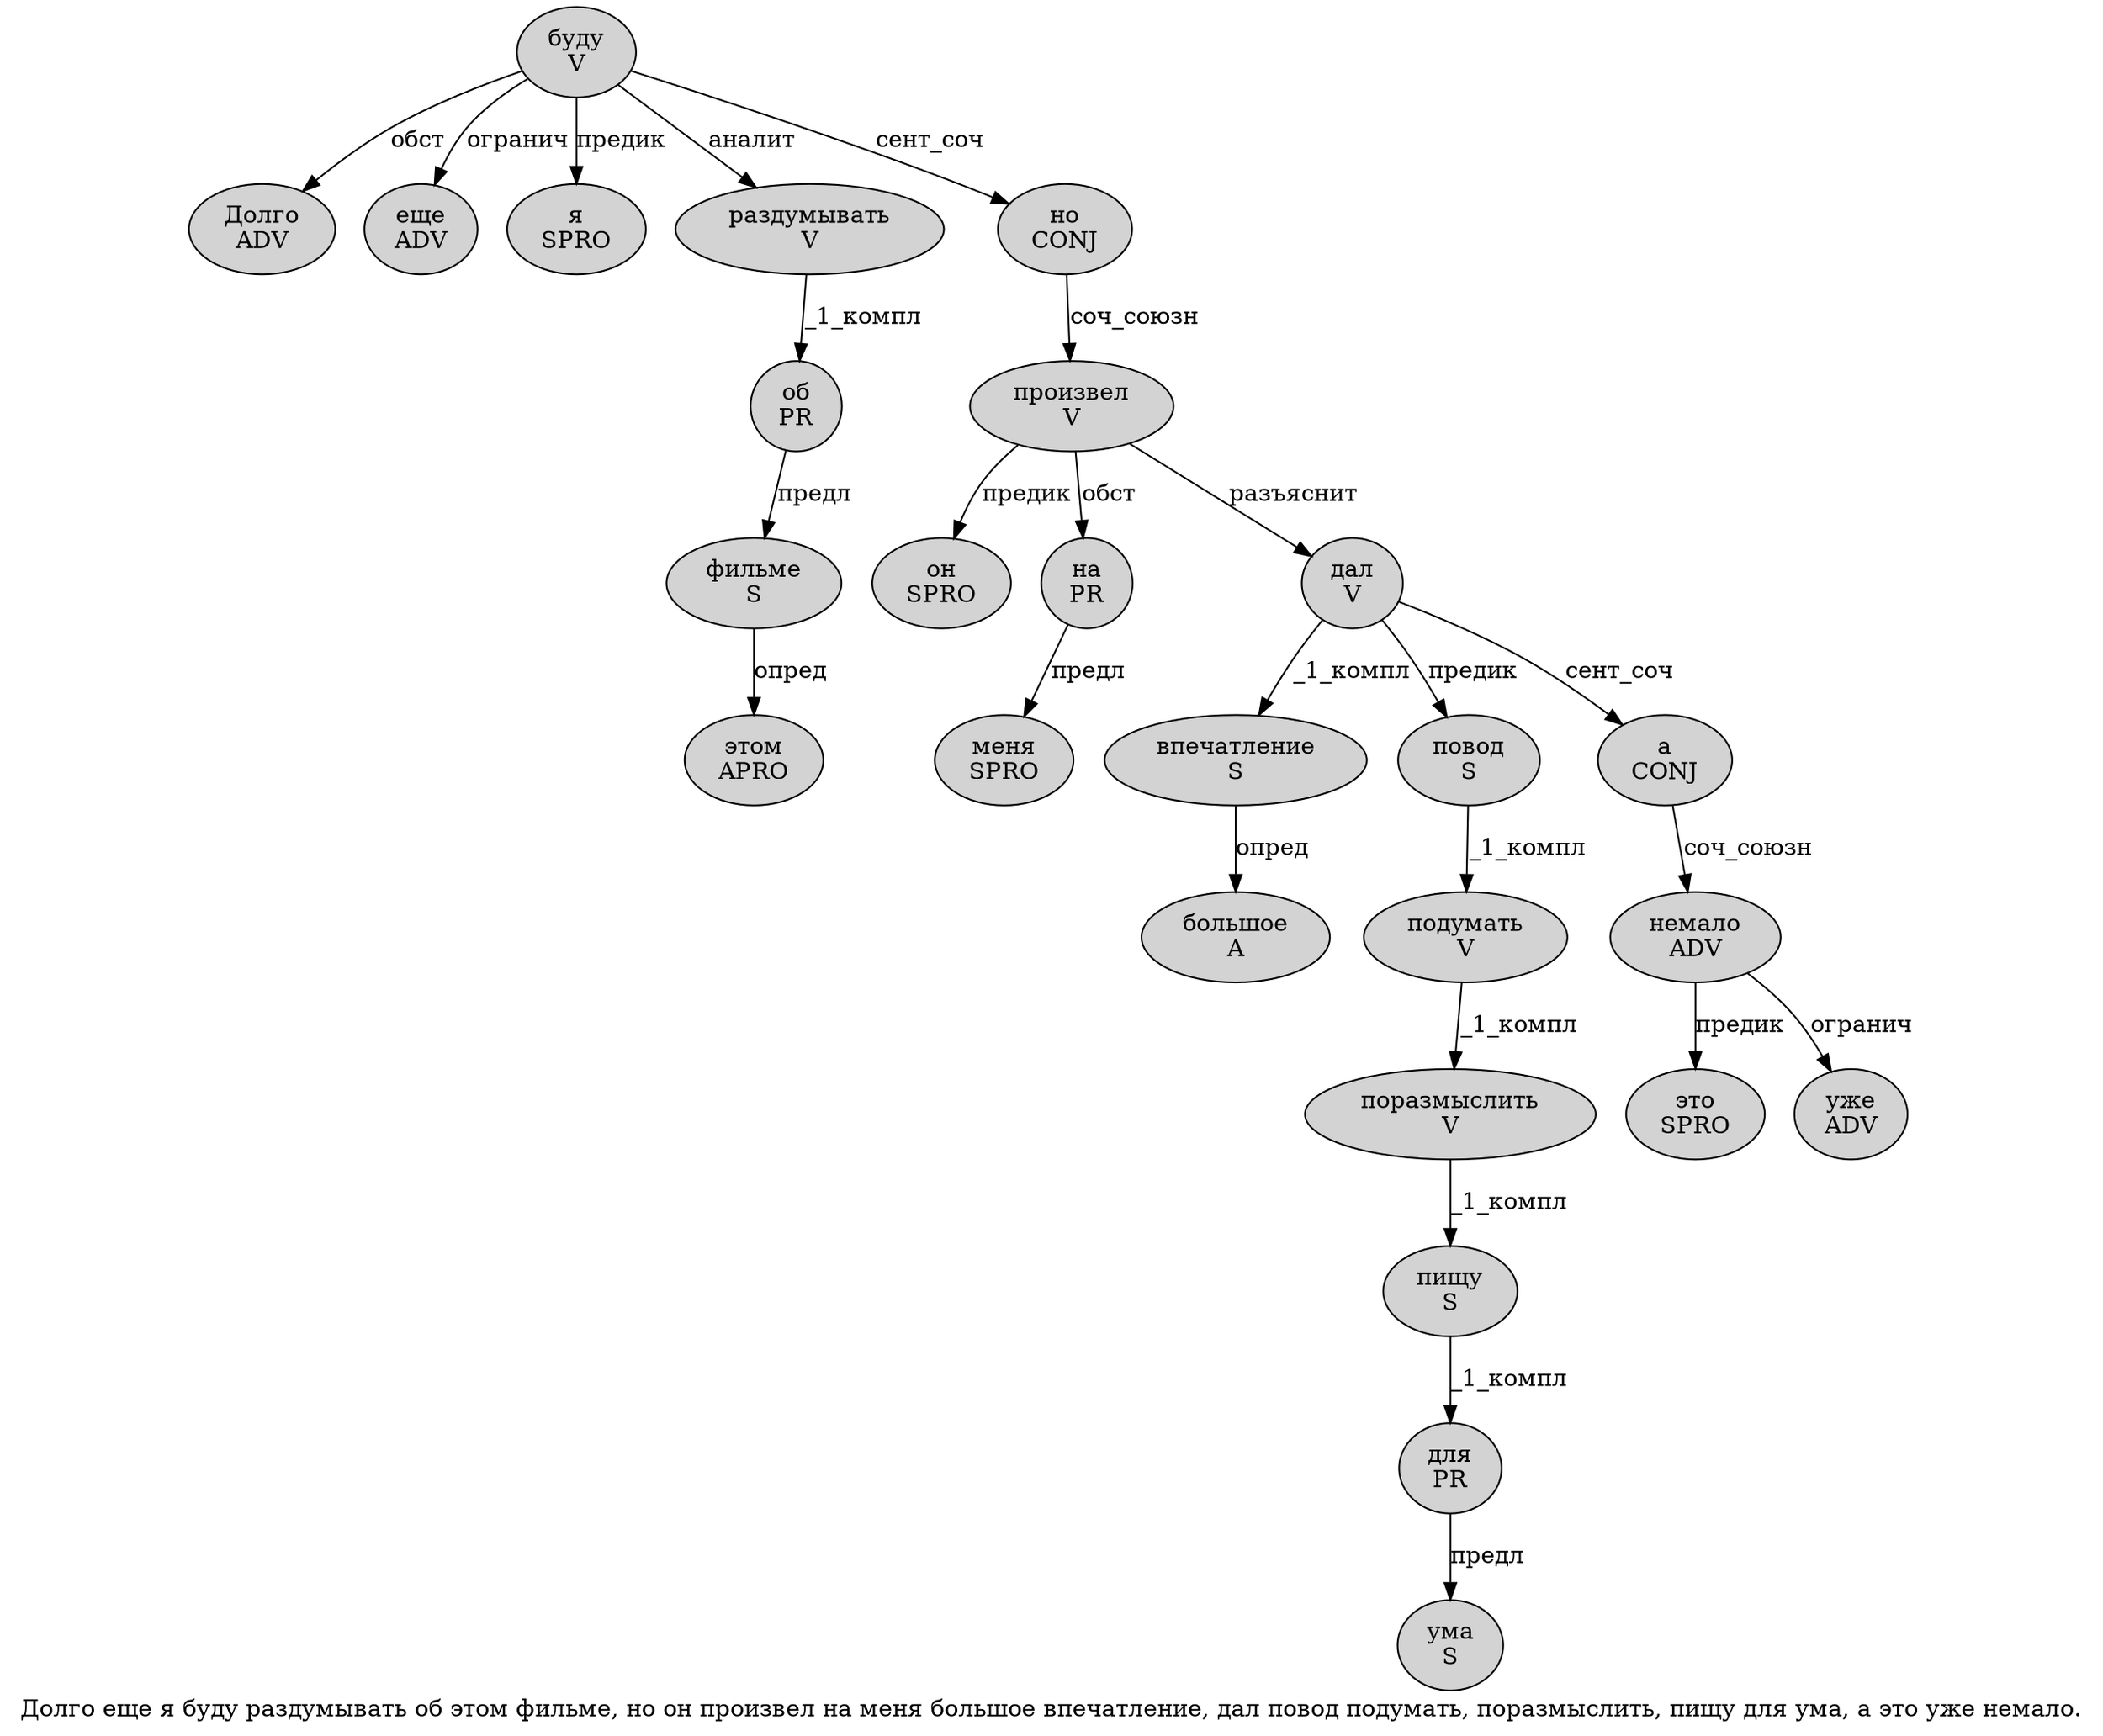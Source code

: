 digraph SENTENCE_2254 {
	graph [label="Долго еще я буду раздумывать об этом фильме, но он произвел на меня большое впечатление, дал повод подумать, поразмыслить, пищу для ума, а это уже немало."]
	node [style=filled]
		0 [label="Долго
ADV" color="" fillcolor=lightgray penwidth=1 shape=ellipse]
		1 [label="еще
ADV" color="" fillcolor=lightgray penwidth=1 shape=ellipse]
		2 [label="я
SPRO" color="" fillcolor=lightgray penwidth=1 shape=ellipse]
		3 [label="буду
V" color="" fillcolor=lightgray penwidth=1 shape=ellipse]
		4 [label="раздумывать
V" color="" fillcolor=lightgray penwidth=1 shape=ellipse]
		5 [label="об
PR" color="" fillcolor=lightgray penwidth=1 shape=ellipse]
		6 [label="этом
APRO" color="" fillcolor=lightgray penwidth=1 shape=ellipse]
		7 [label="фильме
S" color="" fillcolor=lightgray penwidth=1 shape=ellipse]
		9 [label="но
CONJ" color="" fillcolor=lightgray penwidth=1 shape=ellipse]
		10 [label="он
SPRO" color="" fillcolor=lightgray penwidth=1 shape=ellipse]
		11 [label="произвел
V" color="" fillcolor=lightgray penwidth=1 shape=ellipse]
		12 [label="на
PR" color="" fillcolor=lightgray penwidth=1 shape=ellipse]
		13 [label="меня
SPRO" color="" fillcolor=lightgray penwidth=1 shape=ellipse]
		14 [label="большое
A" color="" fillcolor=lightgray penwidth=1 shape=ellipse]
		15 [label="впечатление
S" color="" fillcolor=lightgray penwidth=1 shape=ellipse]
		17 [label="дал
V" color="" fillcolor=lightgray penwidth=1 shape=ellipse]
		18 [label="повод
S" color="" fillcolor=lightgray penwidth=1 shape=ellipse]
		19 [label="подумать
V" color="" fillcolor=lightgray penwidth=1 shape=ellipse]
		21 [label="поразмыслить
V" color="" fillcolor=lightgray penwidth=1 shape=ellipse]
		23 [label="пищу
S" color="" fillcolor=lightgray penwidth=1 shape=ellipse]
		24 [label="для
PR" color="" fillcolor=lightgray penwidth=1 shape=ellipse]
		25 [label="ума
S" color="" fillcolor=lightgray penwidth=1 shape=ellipse]
		27 [label="а
CONJ" color="" fillcolor=lightgray penwidth=1 shape=ellipse]
		28 [label="это
SPRO" color="" fillcolor=lightgray penwidth=1 shape=ellipse]
		29 [label="уже
ADV" color="" fillcolor=lightgray penwidth=1 shape=ellipse]
		30 [label="немало
ADV" color="" fillcolor=lightgray penwidth=1 shape=ellipse]
			7 -> 6 [label="опред"]
			27 -> 30 [label="соч_союзн"]
			15 -> 14 [label="опред"]
			18 -> 19 [label="_1_компл"]
			24 -> 25 [label="предл"]
			9 -> 11 [label="соч_союзн"]
			23 -> 24 [label="_1_компл"]
			17 -> 15 [label="_1_компл"]
			17 -> 18 [label="предик"]
			17 -> 27 [label="сент_соч"]
			4 -> 5 [label="_1_компл"]
			21 -> 23 [label="_1_компл"]
			19 -> 21 [label="_1_компл"]
			3 -> 0 [label="обст"]
			3 -> 1 [label="огранич"]
			3 -> 2 [label="предик"]
			3 -> 4 [label="аналит"]
			3 -> 9 [label="сент_соч"]
			12 -> 13 [label="предл"]
			30 -> 28 [label="предик"]
			30 -> 29 [label="огранич"]
			11 -> 10 [label="предик"]
			11 -> 12 [label="обст"]
			11 -> 17 [label="разъяснит"]
			5 -> 7 [label="предл"]
}